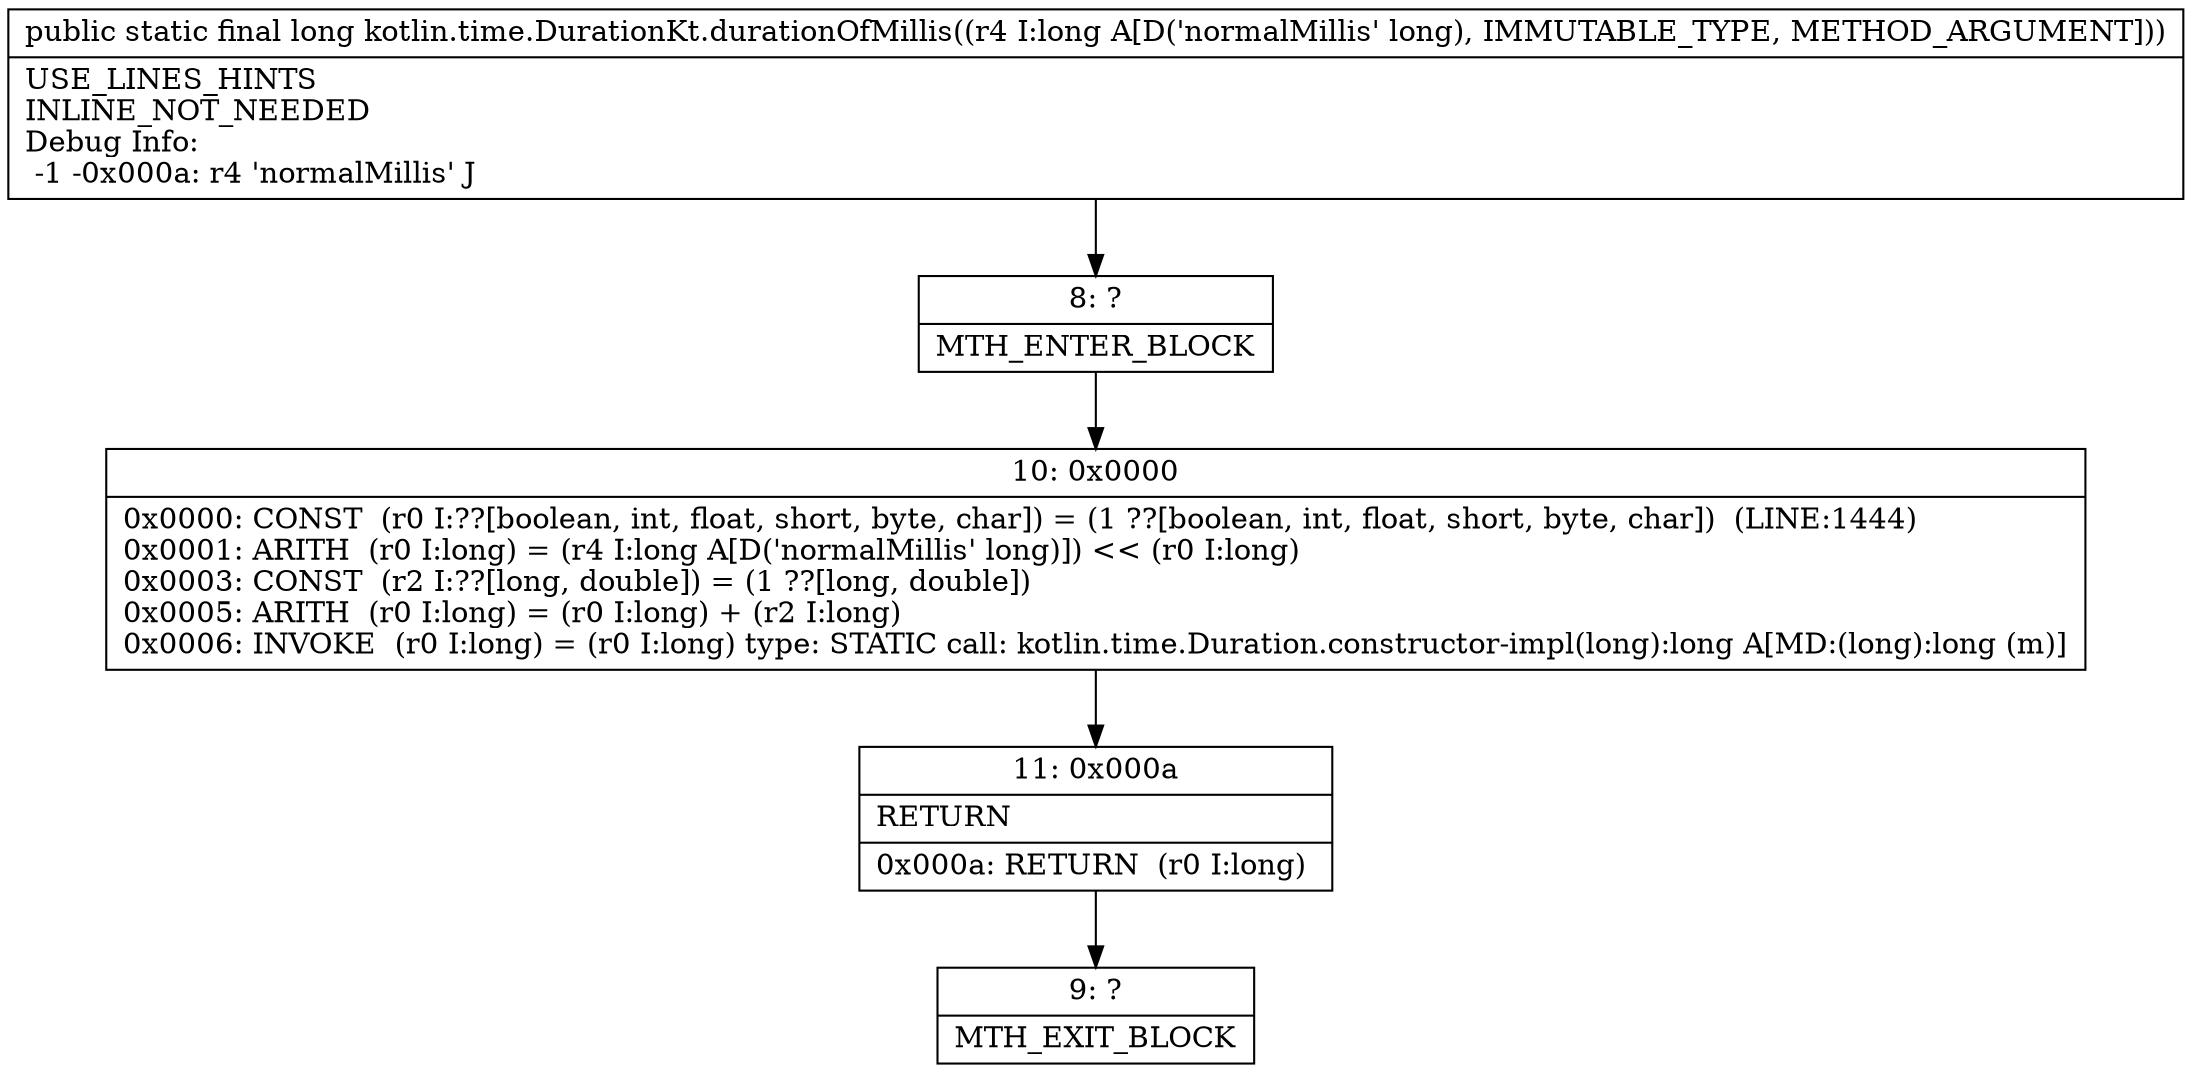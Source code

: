 digraph "CFG forkotlin.time.DurationKt.durationOfMillis(J)J" {
Node_8 [shape=record,label="{8\:\ ?|MTH_ENTER_BLOCK\l}"];
Node_10 [shape=record,label="{10\:\ 0x0000|0x0000: CONST  (r0 I:??[boolean, int, float, short, byte, char]) = (1 ??[boolean, int, float, short, byte, char])  (LINE:1444)\l0x0001: ARITH  (r0 I:long) = (r4 I:long A[D('normalMillis' long)]) \<\< (r0 I:long) \l0x0003: CONST  (r2 I:??[long, double]) = (1 ??[long, double]) \l0x0005: ARITH  (r0 I:long) = (r0 I:long) + (r2 I:long) \l0x0006: INVOKE  (r0 I:long) = (r0 I:long) type: STATIC call: kotlin.time.Duration.constructor\-impl(long):long A[MD:(long):long (m)]\l}"];
Node_11 [shape=record,label="{11\:\ 0x000a|RETURN\l|0x000a: RETURN  (r0 I:long) \l}"];
Node_9 [shape=record,label="{9\:\ ?|MTH_EXIT_BLOCK\l}"];
MethodNode[shape=record,label="{public static final long kotlin.time.DurationKt.durationOfMillis((r4 I:long A[D('normalMillis' long), IMMUTABLE_TYPE, METHOD_ARGUMENT]))  | USE_LINES_HINTS\lINLINE_NOT_NEEDED\lDebug Info:\l  \-1 \-0x000a: r4 'normalMillis' J\l}"];
MethodNode -> Node_8;Node_8 -> Node_10;
Node_10 -> Node_11;
Node_11 -> Node_9;
}

